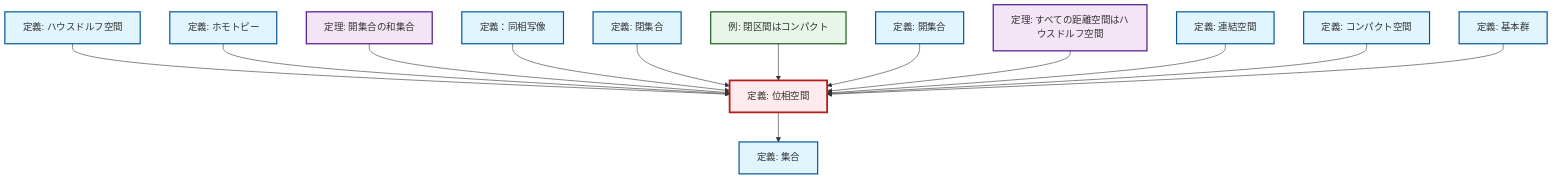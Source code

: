 graph TD
    classDef definition fill:#e1f5fe,stroke:#01579b,stroke-width:2px
    classDef theorem fill:#f3e5f5,stroke:#4a148c,stroke-width:2px
    classDef axiom fill:#fff3e0,stroke:#e65100,stroke-width:2px
    classDef example fill:#e8f5e9,stroke:#1b5e20,stroke-width:2px
    classDef current fill:#ffebee,stroke:#b71c1c,stroke-width:3px
    def-compact["定義: コンパクト空間"]:::definition
    thm-metric-hausdorff["定理: すべての距離空間はハウスドルフ空間"]:::theorem
    def-topological-space["定義: 位相空間"]:::definition
    def-set["定義: 集合"]:::definition
    thm-union-open-sets["定理: 開集合の和集合"]:::theorem
    def-hausdorff["定義: ハウスドルフ空間"]:::definition
    def-closed-set["定義: 閉集合"]:::definition
    def-homeomorphism["定義：同相写像"]:::definition
    def-connected["定義: 連結空間"]:::definition
    def-homotopy["定義: ホモトピー"]:::definition
    def-fundamental-group["定義: 基本群"]:::definition
    ex-closed-interval-compact["例: 閉区間はコンパクト"]:::example
    def-open-set["定義: 開集合"]:::definition
    def-topological-space --> def-set
    def-hausdorff --> def-topological-space
    def-homotopy --> def-topological-space
    thm-union-open-sets --> def-topological-space
    def-homeomorphism --> def-topological-space
    def-closed-set --> def-topological-space
    ex-closed-interval-compact --> def-topological-space
    def-open-set --> def-topological-space
    thm-metric-hausdorff --> def-topological-space
    def-connected --> def-topological-space
    def-compact --> def-topological-space
    def-fundamental-group --> def-topological-space
    class def-topological-space current